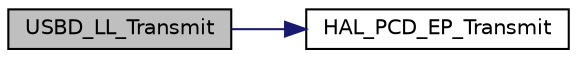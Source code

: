 digraph "USBD_LL_Transmit"
{
  edge [fontname="Helvetica",fontsize="10",labelfontname="Helvetica",labelfontsize="10"];
  node [fontname="Helvetica",fontsize="10",shape=record];
  rankdir="LR";
  Node170 [label="USBD_LL_Transmit",height=0.2,width=0.4,color="black", fillcolor="grey75", style="filled", fontcolor="black"];
  Node170 -> Node171 [color="midnightblue",fontsize="10",style="solid",fontname="Helvetica"];
  Node171 [label="HAL_PCD_EP_Transmit",height=0.2,width=0.4,color="black", fillcolor="white", style="filled",URL="$group___p_c_d___exported___functions___group3.html#ga116ada543442c8f7a1003c4d4c211618"];
}
